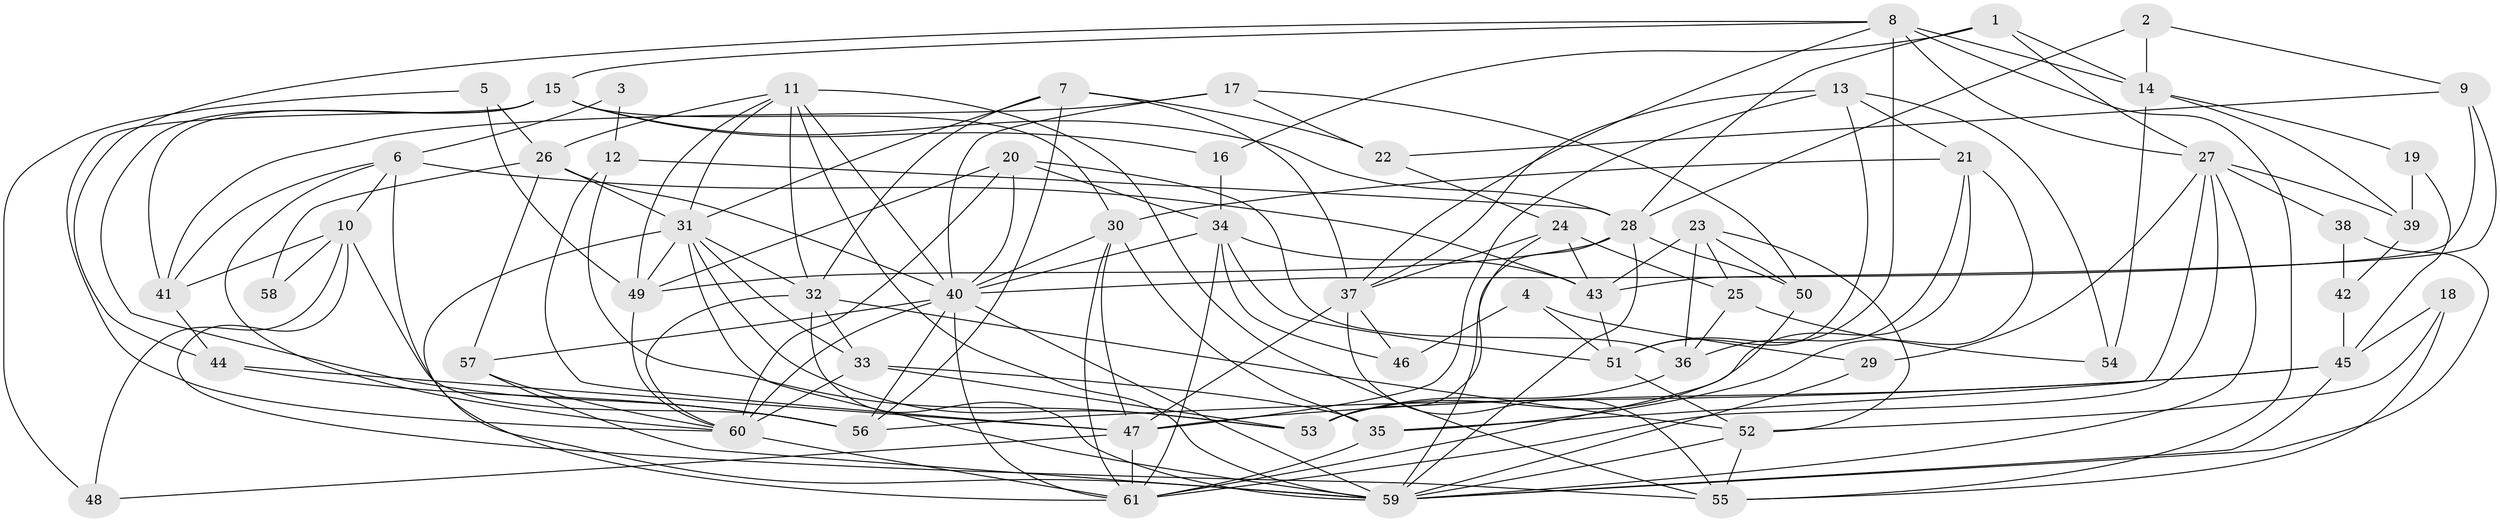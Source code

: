 // original degree distribution, {4: 0.2809917355371901, 6: 0.12396694214876033, 3: 0.23140495867768596, 2: 0.1487603305785124, 7: 0.008264462809917356, 5: 0.19008264462809918, 8: 0.01652892561983471}
// Generated by graph-tools (version 1.1) at 2025/02/03/09/25 03:02:10]
// undirected, 61 vertices, 163 edges
graph export_dot {
graph [start="1"]
  node [color=gray90,style=filled];
  1;
  2;
  3;
  4;
  5;
  6;
  7;
  8;
  9;
  10;
  11;
  12;
  13;
  14;
  15;
  16;
  17;
  18;
  19;
  20;
  21;
  22;
  23;
  24;
  25;
  26;
  27;
  28;
  29;
  30;
  31;
  32;
  33;
  34;
  35;
  36;
  37;
  38;
  39;
  40;
  41;
  42;
  43;
  44;
  45;
  46;
  47;
  48;
  49;
  50;
  51;
  52;
  53;
  54;
  55;
  56;
  57;
  58;
  59;
  60;
  61;
  1 -- 14 [weight=1.0];
  1 -- 16 [weight=1.0];
  1 -- 27 [weight=1.0];
  1 -- 28 [weight=1.0];
  2 -- 9 [weight=1.0];
  2 -- 14 [weight=1.0];
  2 -- 28 [weight=1.0];
  3 -- 6 [weight=1.0];
  3 -- 12 [weight=1.0];
  4 -- 29 [weight=1.0];
  4 -- 46 [weight=1.0];
  4 -- 51 [weight=2.0];
  5 -- 26 [weight=1.0];
  5 -- 48 [weight=1.0];
  5 -- 49 [weight=1.0];
  6 -- 10 [weight=1.0];
  6 -- 41 [weight=1.0];
  6 -- 43 [weight=2.0];
  6 -- 59 [weight=1.0];
  6 -- 60 [weight=1.0];
  7 -- 22 [weight=1.0];
  7 -- 31 [weight=1.0];
  7 -- 32 [weight=1.0];
  7 -- 37 [weight=1.0];
  7 -- 56 [weight=1.0];
  8 -- 14 [weight=1.0];
  8 -- 15 [weight=1.0];
  8 -- 27 [weight=1.0];
  8 -- 37 [weight=1.0];
  8 -- 44 [weight=1.0];
  8 -- 51 [weight=1.0];
  8 -- 55 [weight=1.0];
  9 -- 22 [weight=1.0];
  9 -- 40 [weight=2.0];
  9 -- 43 [weight=1.0];
  10 -- 41 [weight=1.0];
  10 -- 48 [weight=1.0];
  10 -- 55 [weight=1.0];
  10 -- 56 [weight=1.0];
  10 -- 58 [weight=1.0];
  11 -- 26 [weight=1.0];
  11 -- 31 [weight=1.0];
  11 -- 32 [weight=1.0];
  11 -- 40 [weight=2.0];
  11 -- 49 [weight=1.0];
  11 -- 55 [weight=1.0];
  11 -- 59 [weight=1.0];
  12 -- 28 [weight=2.0];
  12 -- 47 [weight=1.0];
  12 -- 53 [weight=1.0];
  13 -- 21 [weight=1.0];
  13 -- 37 [weight=1.0];
  13 -- 47 [weight=1.0];
  13 -- 51 [weight=2.0];
  13 -- 54 [weight=1.0];
  14 -- 19 [weight=1.0];
  14 -- 39 [weight=1.0];
  14 -- 54 [weight=1.0];
  15 -- 16 [weight=1.0];
  15 -- 28 [weight=1.0];
  15 -- 30 [weight=1.0];
  15 -- 41 [weight=1.0];
  15 -- 56 [weight=1.0];
  15 -- 60 [weight=1.0];
  16 -- 34 [weight=1.0];
  17 -- 22 [weight=1.0];
  17 -- 40 [weight=1.0];
  17 -- 41 [weight=1.0];
  17 -- 50 [weight=1.0];
  18 -- 45 [weight=1.0];
  18 -- 52 [weight=1.0];
  18 -- 55 [weight=1.0];
  19 -- 39 [weight=1.0];
  19 -- 45 [weight=1.0];
  20 -- 34 [weight=1.0];
  20 -- 36 [weight=1.0];
  20 -- 40 [weight=1.0];
  20 -- 49 [weight=1.0];
  20 -- 60 [weight=1.0];
  21 -- 30 [weight=1.0];
  21 -- 35 [weight=1.0];
  21 -- 36 [weight=1.0];
  21 -- 53 [weight=1.0];
  22 -- 24 [weight=1.0];
  23 -- 25 [weight=1.0];
  23 -- 36 [weight=1.0];
  23 -- 43 [weight=1.0];
  23 -- 50 [weight=1.0];
  23 -- 52 [weight=1.0];
  24 -- 25 [weight=2.0];
  24 -- 37 [weight=1.0];
  24 -- 43 [weight=1.0];
  24 -- 59 [weight=1.0];
  25 -- 36 [weight=1.0];
  25 -- 54 [weight=1.0];
  26 -- 31 [weight=1.0];
  26 -- 40 [weight=1.0];
  26 -- 57 [weight=1.0];
  26 -- 58 [weight=1.0];
  27 -- 29 [weight=1.0];
  27 -- 35 [weight=1.0];
  27 -- 38 [weight=1.0];
  27 -- 39 [weight=1.0];
  27 -- 59 [weight=1.0];
  27 -- 61 [weight=1.0];
  28 -- 49 [weight=1.0];
  28 -- 50 [weight=1.0];
  28 -- 53 [weight=1.0];
  28 -- 59 [weight=1.0];
  29 -- 59 [weight=1.0];
  30 -- 35 [weight=1.0];
  30 -- 40 [weight=1.0];
  30 -- 47 [weight=1.0];
  30 -- 61 [weight=1.0];
  31 -- 32 [weight=1.0];
  31 -- 33 [weight=1.0];
  31 -- 49 [weight=1.0];
  31 -- 53 [weight=1.0];
  31 -- 59 [weight=1.0];
  31 -- 61 [weight=1.0];
  32 -- 33 [weight=1.0];
  32 -- 52 [weight=1.0];
  32 -- 59 [weight=1.0];
  32 -- 60 [weight=1.0];
  33 -- 35 [weight=1.0];
  33 -- 53 [weight=1.0];
  33 -- 60 [weight=1.0];
  34 -- 40 [weight=1.0];
  34 -- 43 [weight=1.0];
  34 -- 46 [weight=1.0];
  34 -- 51 [weight=1.0];
  34 -- 61 [weight=1.0];
  35 -- 61 [weight=2.0];
  36 -- 53 [weight=1.0];
  37 -- 46 [weight=1.0];
  37 -- 47 [weight=2.0];
  37 -- 55 [weight=2.0];
  38 -- 42 [weight=1.0];
  38 -- 59 [weight=1.0];
  39 -- 42 [weight=1.0];
  40 -- 56 [weight=1.0];
  40 -- 57 [weight=1.0];
  40 -- 59 [weight=1.0];
  40 -- 60 [weight=3.0];
  40 -- 61 [weight=1.0];
  41 -- 44 [weight=1.0];
  42 -- 45 [weight=1.0];
  43 -- 51 [weight=1.0];
  44 -- 47 [weight=1.0];
  44 -- 56 [weight=1.0];
  45 -- 47 [weight=1.0];
  45 -- 56 [weight=1.0];
  45 -- 59 [weight=1.0];
  47 -- 48 [weight=1.0];
  47 -- 61 [weight=2.0];
  49 -- 60 [weight=1.0];
  50 -- 61 [weight=1.0];
  51 -- 52 [weight=1.0];
  52 -- 55 [weight=2.0];
  52 -- 59 [weight=1.0];
  57 -- 59 [weight=2.0];
  57 -- 60 [weight=1.0];
  60 -- 61 [weight=2.0];
}
